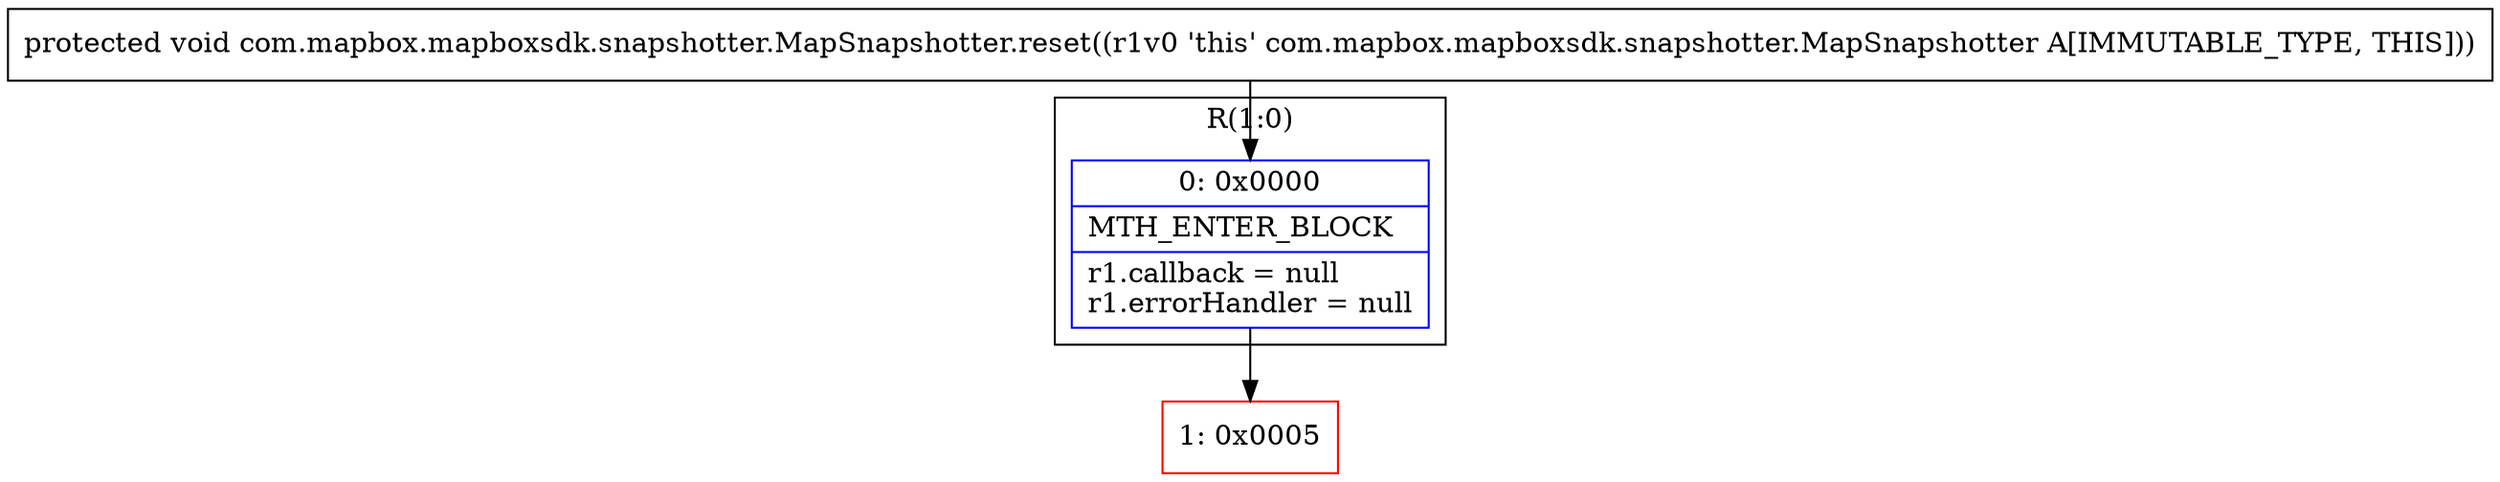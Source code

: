 digraph "CFG forcom.mapbox.mapboxsdk.snapshotter.MapSnapshotter.reset()V" {
subgraph cluster_Region_819884384 {
label = "R(1:0)";
node [shape=record,color=blue];
Node_0 [shape=record,label="{0\:\ 0x0000|MTH_ENTER_BLOCK\l|r1.callback = null\lr1.errorHandler = null\l}"];
}
Node_1 [shape=record,color=red,label="{1\:\ 0x0005}"];
MethodNode[shape=record,label="{protected void com.mapbox.mapboxsdk.snapshotter.MapSnapshotter.reset((r1v0 'this' com.mapbox.mapboxsdk.snapshotter.MapSnapshotter A[IMMUTABLE_TYPE, THIS])) }"];
MethodNode -> Node_0;
Node_0 -> Node_1;
}

